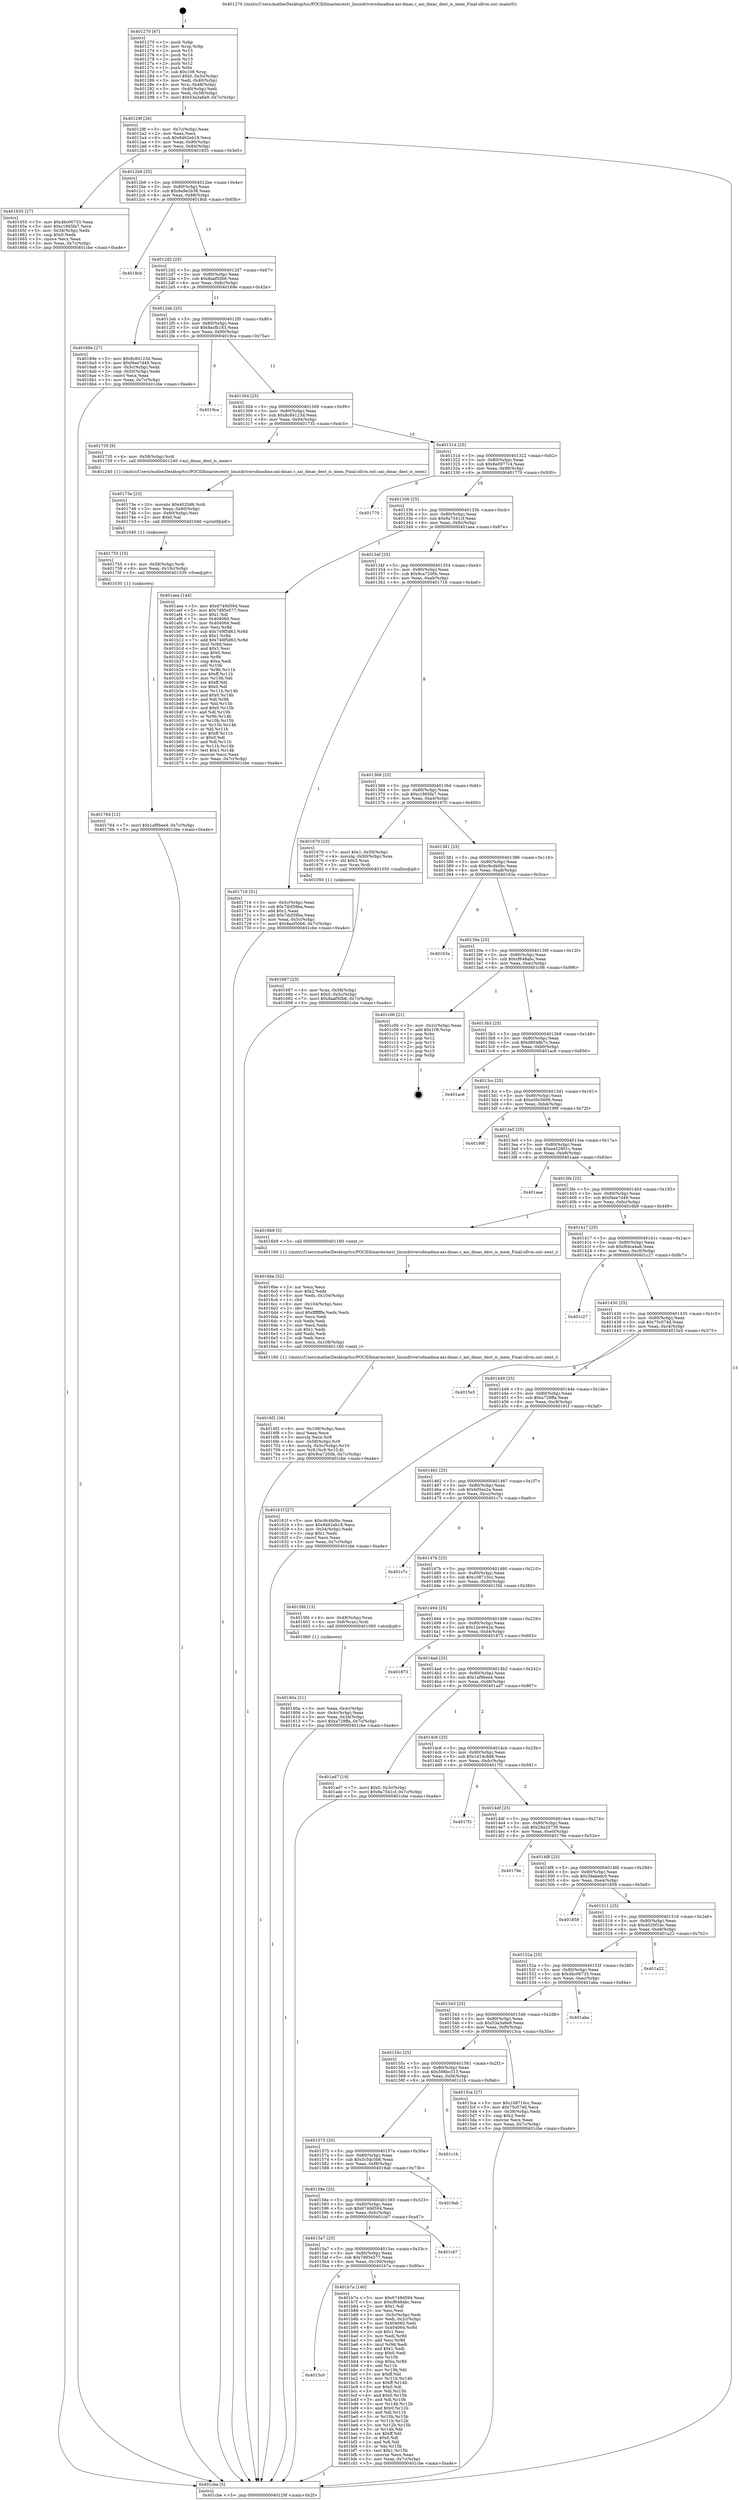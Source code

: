digraph "0x401270" {
  label = "0x401270 (/mnt/c/Users/mathe/Desktop/tcc/POCII/binaries/extr_linuxdriversdmadma-axi-dmac.c_axi_dmac_dest_is_mem_Final-ollvm.out::main(0))"
  labelloc = "t"
  node[shape=record]

  Entry [label="",width=0.3,height=0.3,shape=circle,fillcolor=black,style=filled]
  "0x40129f" [label="{
     0x40129f [26]\l
     | [instrs]\l
     &nbsp;&nbsp;0x40129f \<+3\>: mov -0x7c(%rbp),%eax\l
     &nbsp;&nbsp;0x4012a2 \<+2\>: mov %eax,%ecx\l
     &nbsp;&nbsp;0x4012a4 \<+6\>: sub $0x8462eb18,%ecx\l
     &nbsp;&nbsp;0x4012aa \<+3\>: mov %eax,-0x80(%rbp)\l
     &nbsp;&nbsp;0x4012ad \<+6\>: mov %ecx,-0x84(%rbp)\l
     &nbsp;&nbsp;0x4012b3 \<+6\>: je 0000000000401655 \<main+0x3e5\>\l
  }"]
  "0x401655" [label="{
     0x401655 [27]\l
     | [instrs]\l
     &nbsp;&nbsp;0x401655 \<+5\>: mov $0x4bc06733,%eax\l
     &nbsp;&nbsp;0x40165a \<+5\>: mov $0xc1865fa7,%ecx\l
     &nbsp;&nbsp;0x40165f \<+3\>: mov -0x34(%rbp),%edx\l
     &nbsp;&nbsp;0x401662 \<+3\>: cmp $0x0,%edx\l
     &nbsp;&nbsp;0x401665 \<+3\>: cmove %ecx,%eax\l
     &nbsp;&nbsp;0x401668 \<+3\>: mov %eax,-0x7c(%rbp)\l
     &nbsp;&nbsp;0x40166b \<+5\>: jmp 0000000000401cbe \<main+0xa4e\>\l
  }"]
  "0x4012b9" [label="{
     0x4012b9 [25]\l
     | [instrs]\l
     &nbsp;&nbsp;0x4012b9 \<+5\>: jmp 00000000004012be \<main+0x4e\>\l
     &nbsp;&nbsp;0x4012be \<+3\>: mov -0x80(%rbp),%eax\l
     &nbsp;&nbsp;0x4012c1 \<+5\>: sub $0x8a9e2b38,%eax\l
     &nbsp;&nbsp;0x4012c6 \<+6\>: mov %eax,-0x88(%rbp)\l
     &nbsp;&nbsp;0x4012cc \<+6\>: je 00000000004018cb \<main+0x65b\>\l
  }"]
  Exit [label="",width=0.3,height=0.3,shape=circle,fillcolor=black,style=filled,peripheries=2]
  "0x4018cb" [label="{
     0x4018cb\l
  }", style=dashed]
  "0x4012d2" [label="{
     0x4012d2 [25]\l
     | [instrs]\l
     &nbsp;&nbsp;0x4012d2 \<+5\>: jmp 00000000004012d7 \<main+0x67\>\l
     &nbsp;&nbsp;0x4012d7 \<+3\>: mov -0x80(%rbp),%eax\l
     &nbsp;&nbsp;0x4012da \<+5\>: sub $0x8aaf50b6,%eax\l
     &nbsp;&nbsp;0x4012df \<+6\>: mov %eax,-0x8c(%rbp)\l
     &nbsp;&nbsp;0x4012e5 \<+6\>: je 000000000040169e \<main+0x42e\>\l
  }"]
  "0x4015c0" [label="{
     0x4015c0\l
  }", style=dashed]
  "0x40169e" [label="{
     0x40169e [27]\l
     | [instrs]\l
     &nbsp;&nbsp;0x40169e \<+5\>: mov $0x8c84123d,%eax\l
     &nbsp;&nbsp;0x4016a3 \<+5\>: mov $0xf4ee7d49,%ecx\l
     &nbsp;&nbsp;0x4016a8 \<+3\>: mov -0x5c(%rbp),%edx\l
     &nbsp;&nbsp;0x4016ab \<+3\>: cmp -0x50(%rbp),%edx\l
     &nbsp;&nbsp;0x4016ae \<+3\>: cmovl %ecx,%eax\l
     &nbsp;&nbsp;0x4016b1 \<+3\>: mov %eax,-0x7c(%rbp)\l
     &nbsp;&nbsp;0x4016b4 \<+5\>: jmp 0000000000401cbe \<main+0xa4e\>\l
  }"]
  "0x4012eb" [label="{
     0x4012eb [25]\l
     | [instrs]\l
     &nbsp;&nbsp;0x4012eb \<+5\>: jmp 00000000004012f0 \<main+0x80\>\l
     &nbsp;&nbsp;0x4012f0 \<+3\>: mov -0x80(%rbp),%eax\l
     &nbsp;&nbsp;0x4012f3 \<+5\>: sub $0x8acfb183,%eax\l
     &nbsp;&nbsp;0x4012f8 \<+6\>: mov %eax,-0x90(%rbp)\l
     &nbsp;&nbsp;0x4012fe \<+6\>: je 00000000004019ca \<main+0x75a\>\l
  }"]
  "0x401b7a" [label="{
     0x401b7a [140]\l
     | [instrs]\l
     &nbsp;&nbsp;0x401b7a \<+5\>: mov $0x6749d594,%eax\l
     &nbsp;&nbsp;0x401b7f \<+5\>: mov $0xcf648abc,%ecx\l
     &nbsp;&nbsp;0x401b84 \<+2\>: mov $0x1,%dl\l
     &nbsp;&nbsp;0x401b86 \<+2\>: xor %esi,%esi\l
     &nbsp;&nbsp;0x401b88 \<+3\>: mov -0x3c(%rbp),%edi\l
     &nbsp;&nbsp;0x401b8b \<+3\>: mov %edi,-0x2c(%rbp)\l
     &nbsp;&nbsp;0x401b8e \<+7\>: mov 0x404060,%edi\l
     &nbsp;&nbsp;0x401b95 \<+8\>: mov 0x404064,%r8d\l
     &nbsp;&nbsp;0x401b9d \<+3\>: sub $0x1,%esi\l
     &nbsp;&nbsp;0x401ba0 \<+3\>: mov %edi,%r9d\l
     &nbsp;&nbsp;0x401ba3 \<+3\>: add %esi,%r9d\l
     &nbsp;&nbsp;0x401ba6 \<+4\>: imul %r9d,%edi\l
     &nbsp;&nbsp;0x401baa \<+3\>: and $0x1,%edi\l
     &nbsp;&nbsp;0x401bad \<+3\>: cmp $0x0,%edi\l
     &nbsp;&nbsp;0x401bb0 \<+4\>: sete %r10b\l
     &nbsp;&nbsp;0x401bb4 \<+4\>: cmp $0xa,%r8d\l
     &nbsp;&nbsp;0x401bb8 \<+4\>: setl %r11b\l
     &nbsp;&nbsp;0x401bbc \<+3\>: mov %r10b,%bl\l
     &nbsp;&nbsp;0x401bbf \<+3\>: xor $0xff,%bl\l
     &nbsp;&nbsp;0x401bc2 \<+3\>: mov %r11b,%r14b\l
     &nbsp;&nbsp;0x401bc5 \<+4\>: xor $0xff,%r14b\l
     &nbsp;&nbsp;0x401bc9 \<+3\>: xor $0x0,%dl\l
     &nbsp;&nbsp;0x401bcc \<+3\>: mov %bl,%r15b\l
     &nbsp;&nbsp;0x401bcf \<+4\>: and $0x0,%r15b\l
     &nbsp;&nbsp;0x401bd3 \<+3\>: and %dl,%r10b\l
     &nbsp;&nbsp;0x401bd6 \<+3\>: mov %r14b,%r12b\l
     &nbsp;&nbsp;0x401bd9 \<+4\>: and $0x0,%r12b\l
     &nbsp;&nbsp;0x401bdd \<+3\>: and %dl,%r11b\l
     &nbsp;&nbsp;0x401be0 \<+3\>: or %r10b,%r15b\l
     &nbsp;&nbsp;0x401be3 \<+3\>: or %r11b,%r12b\l
     &nbsp;&nbsp;0x401be6 \<+3\>: xor %r12b,%r15b\l
     &nbsp;&nbsp;0x401be9 \<+3\>: or %r14b,%bl\l
     &nbsp;&nbsp;0x401bec \<+3\>: xor $0xff,%bl\l
     &nbsp;&nbsp;0x401bef \<+3\>: or $0x0,%dl\l
     &nbsp;&nbsp;0x401bf2 \<+2\>: and %dl,%bl\l
     &nbsp;&nbsp;0x401bf4 \<+3\>: or %bl,%r15b\l
     &nbsp;&nbsp;0x401bf7 \<+4\>: test $0x1,%r15b\l
     &nbsp;&nbsp;0x401bfb \<+3\>: cmovne %ecx,%eax\l
     &nbsp;&nbsp;0x401bfe \<+3\>: mov %eax,-0x7c(%rbp)\l
     &nbsp;&nbsp;0x401c01 \<+5\>: jmp 0000000000401cbe \<main+0xa4e\>\l
  }"]
  "0x4019ca" [label="{
     0x4019ca\l
  }", style=dashed]
  "0x401304" [label="{
     0x401304 [25]\l
     | [instrs]\l
     &nbsp;&nbsp;0x401304 \<+5\>: jmp 0000000000401309 \<main+0x99\>\l
     &nbsp;&nbsp;0x401309 \<+3\>: mov -0x80(%rbp),%eax\l
     &nbsp;&nbsp;0x40130c \<+5\>: sub $0x8c84123d,%eax\l
     &nbsp;&nbsp;0x401311 \<+6\>: mov %eax,-0x94(%rbp)\l
     &nbsp;&nbsp;0x401317 \<+6\>: je 0000000000401735 \<main+0x4c5\>\l
  }"]
  "0x4015a7" [label="{
     0x4015a7 [25]\l
     | [instrs]\l
     &nbsp;&nbsp;0x4015a7 \<+5\>: jmp 00000000004015ac \<main+0x33c\>\l
     &nbsp;&nbsp;0x4015ac \<+3\>: mov -0x80(%rbp),%eax\l
     &nbsp;&nbsp;0x4015af \<+5\>: sub $0x7d95e577,%eax\l
     &nbsp;&nbsp;0x4015b4 \<+6\>: mov %eax,-0x100(%rbp)\l
     &nbsp;&nbsp;0x4015ba \<+6\>: je 0000000000401b7a \<main+0x90a\>\l
  }"]
  "0x401735" [label="{
     0x401735 [9]\l
     | [instrs]\l
     &nbsp;&nbsp;0x401735 \<+4\>: mov -0x58(%rbp),%rdi\l
     &nbsp;&nbsp;0x401739 \<+5\>: call 0000000000401240 \<axi_dmac_dest_is_mem\>\l
     | [calls]\l
     &nbsp;&nbsp;0x401240 \{1\} (/mnt/c/Users/mathe/Desktop/tcc/POCII/binaries/extr_linuxdriversdmadma-axi-dmac.c_axi_dmac_dest_is_mem_Final-ollvm.out::axi_dmac_dest_is_mem)\l
  }"]
  "0x40131d" [label="{
     0x40131d [25]\l
     | [instrs]\l
     &nbsp;&nbsp;0x40131d \<+5\>: jmp 0000000000401322 \<main+0xb2\>\l
     &nbsp;&nbsp;0x401322 \<+3\>: mov -0x80(%rbp),%eax\l
     &nbsp;&nbsp;0x401325 \<+5\>: sub $0x8e0977c4,%eax\l
     &nbsp;&nbsp;0x40132a \<+6\>: mov %eax,-0x98(%rbp)\l
     &nbsp;&nbsp;0x401330 \<+6\>: je 0000000000401770 \<main+0x500\>\l
  }"]
  "0x401cb7" [label="{
     0x401cb7\l
  }", style=dashed]
  "0x401770" [label="{
     0x401770\l
  }", style=dashed]
  "0x401336" [label="{
     0x401336 [25]\l
     | [instrs]\l
     &nbsp;&nbsp;0x401336 \<+5\>: jmp 000000000040133b \<main+0xcb\>\l
     &nbsp;&nbsp;0x40133b \<+3\>: mov -0x80(%rbp),%eax\l
     &nbsp;&nbsp;0x40133e \<+5\>: sub $0x9a7541cf,%eax\l
     &nbsp;&nbsp;0x401343 \<+6\>: mov %eax,-0x9c(%rbp)\l
     &nbsp;&nbsp;0x401349 \<+6\>: je 0000000000401aea \<main+0x87a\>\l
  }"]
  "0x40158e" [label="{
     0x40158e [25]\l
     | [instrs]\l
     &nbsp;&nbsp;0x40158e \<+5\>: jmp 0000000000401593 \<main+0x323\>\l
     &nbsp;&nbsp;0x401593 \<+3\>: mov -0x80(%rbp),%eax\l
     &nbsp;&nbsp;0x401596 \<+5\>: sub $0x6749d594,%eax\l
     &nbsp;&nbsp;0x40159b \<+6\>: mov %eax,-0xfc(%rbp)\l
     &nbsp;&nbsp;0x4015a1 \<+6\>: je 0000000000401cb7 \<main+0xa47\>\l
  }"]
  "0x401aea" [label="{
     0x401aea [144]\l
     | [instrs]\l
     &nbsp;&nbsp;0x401aea \<+5\>: mov $0x6749d594,%eax\l
     &nbsp;&nbsp;0x401aef \<+5\>: mov $0x7d95e577,%ecx\l
     &nbsp;&nbsp;0x401af4 \<+2\>: mov $0x1,%dl\l
     &nbsp;&nbsp;0x401af6 \<+7\>: mov 0x404060,%esi\l
     &nbsp;&nbsp;0x401afd \<+7\>: mov 0x404064,%edi\l
     &nbsp;&nbsp;0x401b04 \<+3\>: mov %esi,%r8d\l
     &nbsp;&nbsp;0x401b07 \<+7\>: sub $0x749f5d63,%r8d\l
     &nbsp;&nbsp;0x401b0e \<+4\>: sub $0x1,%r8d\l
     &nbsp;&nbsp;0x401b12 \<+7\>: add $0x749f5d63,%r8d\l
     &nbsp;&nbsp;0x401b19 \<+4\>: imul %r8d,%esi\l
     &nbsp;&nbsp;0x401b1d \<+3\>: and $0x1,%esi\l
     &nbsp;&nbsp;0x401b20 \<+3\>: cmp $0x0,%esi\l
     &nbsp;&nbsp;0x401b23 \<+4\>: sete %r9b\l
     &nbsp;&nbsp;0x401b27 \<+3\>: cmp $0xa,%edi\l
     &nbsp;&nbsp;0x401b2a \<+4\>: setl %r10b\l
     &nbsp;&nbsp;0x401b2e \<+3\>: mov %r9b,%r11b\l
     &nbsp;&nbsp;0x401b31 \<+4\>: xor $0xff,%r11b\l
     &nbsp;&nbsp;0x401b35 \<+3\>: mov %r10b,%bl\l
     &nbsp;&nbsp;0x401b38 \<+3\>: xor $0xff,%bl\l
     &nbsp;&nbsp;0x401b3b \<+3\>: xor $0x0,%dl\l
     &nbsp;&nbsp;0x401b3e \<+3\>: mov %r11b,%r14b\l
     &nbsp;&nbsp;0x401b41 \<+4\>: and $0x0,%r14b\l
     &nbsp;&nbsp;0x401b45 \<+3\>: and %dl,%r9b\l
     &nbsp;&nbsp;0x401b48 \<+3\>: mov %bl,%r15b\l
     &nbsp;&nbsp;0x401b4b \<+4\>: and $0x0,%r15b\l
     &nbsp;&nbsp;0x401b4f \<+3\>: and %dl,%r10b\l
     &nbsp;&nbsp;0x401b52 \<+3\>: or %r9b,%r14b\l
     &nbsp;&nbsp;0x401b55 \<+3\>: or %r10b,%r15b\l
     &nbsp;&nbsp;0x401b58 \<+3\>: xor %r15b,%r14b\l
     &nbsp;&nbsp;0x401b5b \<+3\>: or %bl,%r11b\l
     &nbsp;&nbsp;0x401b5e \<+4\>: xor $0xff,%r11b\l
     &nbsp;&nbsp;0x401b62 \<+3\>: or $0x0,%dl\l
     &nbsp;&nbsp;0x401b65 \<+3\>: and %dl,%r11b\l
     &nbsp;&nbsp;0x401b68 \<+3\>: or %r11b,%r14b\l
     &nbsp;&nbsp;0x401b6b \<+4\>: test $0x1,%r14b\l
     &nbsp;&nbsp;0x401b6f \<+3\>: cmovne %ecx,%eax\l
     &nbsp;&nbsp;0x401b72 \<+3\>: mov %eax,-0x7c(%rbp)\l
     &nbsp;&nbsp;0x401b75 \<+5\>: jmp 0000000000401cbe \<main+0xa4e\>\l
  }"]
  "0x40134f" [label="{
     0x40134f [25]\l
     | [instrs]\l
     &nbsp;&nbsp;0x40134f \<+5\>: jmp 0000000000401354 \<main+0xe4\>\l
     &nbsp;&nbsp;0x401354 \<+3\>: mov -0x80(%rbp),%eax\l
     &nbsp;&nbsp;0x401357 \<+5\>: sub $0x9ca7200b,%eax\l
     &nbsp;&nbsp;0x40135c \<+6\>: mov %eax,-0xa0(%rbp)\l
     &nbsp;&nbsp;0x401362 \<+6\>: je 0000000000401716 \<main+0x4a6\>\l
  }"]
  "0x4019ab" [label="{
     0x4019ab\l
  }", style=dashed]
  "0x401716" [label="{
     0x401716 [31]\l
     | [instrs]\l
     &nbsp;&nbsp;0x401716 \<+3\>: mov -0x5c(%rbp),%eax\l
     &nbsp;&nbsp;0x401719 \<+5\>: sub $0x7dcf39ba,%eax\l
     &nbsp;&nbsp;0x40171e \<+3\>: add $0x1,%eax\l
     &nbsp;&nbsp;0x401721 \<+5\>: add $0x7dcf39ba,%eax\l
     &nbsp;&nbsp;0x401726 \<+3\>: mov %eax,-0x5c(%rbp)\l
     &nbsp;&nbsp;0x401729 \<+7\>: movl $0x8aaf50b6,-0x7c(%rbp)\l
     &nbsp;&nbsp;0x401730 \<+5\>: jmp 0000000000401cbe \<main+0xa4e\>\l
  }"]
  "0x401368" [label="{
     0x401368 [25]\l
     | [instrs]\l
     &nbsp;&nbsp;0x401368 \<+5\>: jmp 000000000040136d \<main+0xfd\>\l
     &nbsp;&nbsp;0x40136d \<+3\>: mov -0x80(%rbp),%eax\l
     &nbsp;&nbsp;0x401370 \<+5\>: sub $0xc1865fa7,%eax\l
     &nbsp;&nbsp;0x401375 \<+6\>: mov %eax,-0xa4(%rbp)\l
     &nbsp;&nbsp;0x40137b \<+6\>: je 0000000000401670 \<main+0x400\>\l
  }"]
  "0x401575" [label="{
     0x401575 [25]\l
     | [instrs]\l
     &nbsp;&nbsp;0x401575 \<+5\>: jmp 000000000040157a \<main+0x30a\>\l
     &nbsp;&nbsp;0x40157a \<+3\>: mov -0x80(%rbp),%eax\l
     &nbsp;&nbsp;0x40157d \<+5\>: sub $0x5c5dc5b6,%eax\l
     &nbsp;&nbsp;0x401582 \<+6\>: mov %eax,-0xf8(%rbp)\l
     &nbsp;&nbsp;0x401588 \<+6\>: je 00000000004019ab \<main+0x73b\>\l
  }"]
  "0x401670" [label="{
     0x401670 [23]\l
     | [instrs]\l
     &nbsp;&nbsp;0x401670 \<+7\>: movl $0x1,-0x50(%rbp)\l
     &nbsp;&nbsp;0x401677 \<+4\>: movslq -0x50(%rbp),%rax\l
     &nbsp;&nbsp;0x40167b \<+4\>: shl $0x3,%rax\l
     &nbsp;&nbsp;0x40167f \<+3\>: mov %rax,%rdi\l
     &nbsp;&nbsp;0x401682 \<+5\>: call 0000000000401050 \<malloc@plt\>\l
     | [calls]\l
     &nbsp;&nbsp;0x401050 \{1\} (unknown)\l
  }"]
  "0x401381" [label="{
     0x401381 [25]\l
     | [instrs]\l
     &nbsp;&nbsp;0x401381 \<+5\>: jmp 0000000000401386 \<main+0x116\>\l
     &nbsp;&nbsp;0x401386 \<+3\>: mov -0x80(%rbp),%eax\l
     &nbsp;&nbsp;0x401389 \<+5\>: sub $0xc9c4b0bc,%eax\l
     &nbsp;&nbsp;0x40138e \<+6\>: mov %eax,-0xa8(%rbp)\l
     &nbsp;&nbsp;0x401394 \<+6\>: je 000000000040163a \<main+0x3ca\>\l
  }"]
  "0x401c1b" [label="{
     0x401c1b\l
  }", style=dashed]
  "0x40163a" [label="{
     0x40163a\l
  }", style=dashed]
  "0x40139a" [label="{
     0x40139a [25]\l
     | [instrs]\l
     &nbsp;&nbsp;0x40139a \<+5\>: jmp 000000000040139f \<main+0x12f\>\l
     &nbsp;&nbsp;0x40139f \<+3\>: mov -0x80(%rbp),%eax\l
     &nbsp;&nbsp;0x4013a2 \<+5\>: sub $0xcf648abc,%eax\l
     &nbsp;&nbsp;0x4013a7 \<+6\>: mov %eax,-0xac(%rbp)\l
     &nbsp;&nbsp;0x4013ad \<+6\>: je 0000000000401c06 \<main+0x996\>\l
  }"]
  "0x401764" [label="{
     0x401764 [12]\l
     | [instrs]\l
     &nbsp;&nbsp;0x401764 \<+7\>: movl $0x1af9bee4,-0x7c(%rbp)\l
     &nbsp;&nbsp;0x40176b \<+5\>: jmp 0000000000401cbe \<main+0xa4e\>\l
  }"]
  "0x401c06" [label="{
     0x401c06 [21]\l
     | [instrs]\l
     &nbsp;&nbsp;0x401c06 \<+3\>: mov -0x2c(%rbp),%eax\l
     &nbsp;&nbsp;0x401c09 \<+7\>: add $0x108,%rsp\l
     &nbsp;&nbsp;0x401c10 \<+1\>: pop %rbx\l
     &nbsp;&nbsp;0x401c11 \<+2\>: pop %r12\l
     &nbsp;&nbsp;0x401c13 \<+2\>: pop %r13\l
     &nbsp;&nbsp;0x401c15 \<+2\>: pop %r14\l
     &nbsp;&nbsp;0x401c17 \<+2\>: pop %r15\l
     &nbsp;&nbsp;0x401c19 \<+1\>: pop %rbp\l
     &nbsp;&nbsp;0x401c1a \<+1\>: ret\l
  }"]
  "0x4013b3" [label="{
     0x4013b3 [25]\l
     | [instrs]\l
     &nbsp;&nbsp;0x4013b3 \<+5\>: jmp 00000000004013b8 \<main+0x148\>\l
     &nbsp;&nbsp;0x4013b8 \<+3\>: mov -0x80(%rbp),%eax\l
     &nbsp;&nbsp;0x4013bb \<+5\>: sub $0xd8048b7c,%eax\l
     &nbsp;&nbsp;0x4013c0 \<+6\>: mov %eax,-0xb0(%rbp)\l
     &nbsp;&nbsp;0x4013c6 \<+6\>: je 0000000000401ac6 \<main+0x856\>\l
  }"]
  "0x401755" [label="{
     0x401755 [15]\l
     | [instrs]\l
     &nbsp;&nbsp;0x401755 \<+4\>: mov -0x58(%rbp),%rdi\l
     &nbsp;&nbsp;0x401759 \<+6\>: mov %eax,-0x10c(%rbp)\l
     &nbsp;&nbsp;0x40175f \<+5\>: call 0000000000401030 \<free@plt\>\l
     | [calls]\l
     &nbsp;&nbsp;0x401030 \{1\} (unknown)\l
  }"]
  "0x401ac6" [label="{
     0x401ac6\l
  }", style=dashed]
  "0x4013cc" [label="{
     0x4013cc [25]\l
     | [instrs]\l
     &nbsp;&nbsp;0x4013cc \<+5\>: jmp 00000000004013d1 \<main+0x161\>\l
     &nbsp;&nbsp;0x4013d1 \<+3\>: mov -0x80(%rbp),%eax\l
     &nbsp;&nbsp;0x4013d4 \<+5\>: sub $0xe50c5606,%eax\l
     &nbsp;&nbsp;0x4013d9 \<+6\>: mov %eax,-0xb4(%rbp)\l
     &nbsp;&nbsp;0x4013df \<+6\>: je 000000000040199f \<main+0x72f\>\l
  }"]
  "0x40173e" [label="{
     0x40173e [23]\l
     | [instrs]\l
     &nbsp;&nbsp;0x40173e \<+10\>: movabs $0x4020d6,%rdi\l
     &nbsp;&nbsp;0x401748 \<+3\>: mov %eax,-0x60(%rbp)\l
     &nbsp;&nbsp;0x40174b \<+3\>: mov -0x60(%rbp),%esi\l
     &nbsp;&nbsp;0x40174e \<+2\>: mov $0x0,%al\l
     &nbsp;&nbsp;0x401750 \<+5\>: call 0000000000401040 \<printf@plt\>\l
     | [calls]\l
     &nbsp;&nbsp;0x401040 \{1\} (unknown)\l
  }"]
  "0x40199f" [label="{
     0x40199f\l
  }", style=dashed]
  "0x4013e5" [label="{
     0x4013e5 [25]\l
     | [instrs]\l
     &nbsp;&nbsp;0x4013e5 \<+5\>: jmp 00000000004013ea \<main+0x17a\>\l
     &nbsp;&nbsp;0x4013ea \<+3\>: mov -0x80(%rbp),%eax\l
     &nbsp;&nbsp;0x4013ed \<+5\>: sub $0xea52801c,%eax\l
     &nbsp;&nbsp;0x4013f2 \<+6\>: mov %eax,-0xb8(%rbp)\l
     &nbsp;&nbsp;0x4013f8 \<+6\>: je 0000000000401aae \<main+0x83e\>\l
  }"]
  "0x4016f2" [label="{
     0x4016f2 [36]\l
     | [instrs]\l
     &nbsp;&nbsp;0x4016f2 \<+6\>: mov -0x108(%rbp),%ecx\l
     &nbsp;&nbsp;0x4016f8 \<+3\>: imul %eax,%ecx\l
     &nbsp;&nbsp;0x4016fb \<+3\>: movslq %ecx,%r8\l
     &nbsp;&nbsp;0x4016fe \<+4\>: mov -0x58(%rbp),%r9\l
     &nbsp;&nbsp;0x401702 \<+4\>: movslq -0x5c(%rbp),%r10\l
     &nbsp;&nbsp;0x401706 \<+4\>: mov %r8,(%r9,%r10,8)\l
     &nbsp;&nbsp;0x40170a \<+7\>: movl $0x9ca7200b,-0x7c(%rbp)\l
     &nbsp;&nbsp;0x401711 \<+5\>: jmp 0000000000401cbe \<main+0xa4e\>\l
  }"]
  "0x401aae" [label="{
     0x401aae\l
  }", style=dashed]
  "0x4013fe" [label="{
     0x4013fe [25]\l
     | [instrs]\l
     &nbsp;&nbsp;0x4013fe \<+5\>: jmp 0000000000401403 \<main+0x193\>\l
     &nbsp;&nbsp;0x401403 \<+3\>: mov -0x80(%rbp),%eax\l
     &nbsp;&nbsp;0x401406 \<+5\>: sub $0xf4ee7d49,%eax\l
     &nbsp;&nbsp;0x40140b \<+6\>: mov %eax,-0xbc(%rbp)\l
     &nbsp;&nbsp;0x401411 \<+6\>: je 00000000004016b9 \<main+0x449\>\l
  }"]
  "0x4016be" [label="{
     0x4016be [52]\l
     | [instrs]\l
     &nbsp;&nbsp;0x4016be \<+2\>: xor %ecx,%ecx\l
     &nbsp;&nbsp;0x4016c0 \<+5\>: mov $0x2,%edx\l
     &nbsp;&nbsp;0x4016c5 \<+6\>: mov %edx,-0x104(%rbp)\l
     &nbsp;&nbsp;0x4016cb \<+1\>: cltd\l
     &nbsp;&nbsp;0x4016cc \<+6\>: mov -0x104(%rbp),%esi\l
     &nbsp;&nbsp;0x4016d2 \<+2\>: idiv %esi\l
     &nbsp;&nbsp;0x4016d4 \<+6\>: imul $0xfffffffe,%edx,%edx\l
     &nbsp;&nbsp;0x4016da \<+2\>: mov %ecx,%edi\l
     &nbsp;&nbsp;0x4016dc \<+2\>: sub %edx,%edi\l
     &nbsp;&nbsp;0x4016de \<+2\>: mov %ecx,%edx\l
     &nbsp;&nbsp;0x4016e0 \<+3\>: sub $0x1,%edx\l
     &nbsp;&nbsp;0x4016e3 \<+2\>: add %edx,%edi\l
     &nbsp;&nbsp;0x4016e5 \<+2\>: sub %edi,%ecx\l
     &nbsp;&nbsp;0x4016e7 \<+6\>: mov %ecx,-0x108(%rbp)\l
     &nbsp;&nbsp;0x4016ed \<+5\>: call 0000000000401160 \<next_i\>\l
     | [calls]\l
     &nbsp;&nbsp;0x401160 \{1\} (/mnt/c/Users/mathe/Desktop/tcc/POCII/binaries/extr_linuxdriversdmadma-axi-dmac.c_axi_dmac_dest_is_mem_Final-ollvm.out::next_i)\l
  }"]
  "0x4016b9" [label="{
     0x4016b9 [5]\l
     | [instrs]\l
     &nbsp;&nbsp;0x4016b9 \<+5\>: call 0000000000401160 \<next_i\>\l
     | [calls]\l
     &nbsp;&nbsp;0x401160 \{1\} (/mnt/c/Users/mathe/Desktop/tcc/POCII/binaries/extr_linuxdriversdmadma-axi-dmac.c_axi_dmac_dest_is_mem_Final-ollvm.out::next_i)\l
  }"]
  "0x401417" [label="{
     0x401417 [25]\l
     | [instrs]\l
     &nbsp;&nbsp;0x401417 \<+5\>: jmp 000000000040141c \<main+0x1ac\>\l
     &nbsp;&nbsp;0x40141c \<+3\>: mov -0x80(%rbp),%eax\l
     &nbsp;&nbsp;0x40141f \<+5\>: sub $0xf64ca4a6,%eax\l
     &nbsp;&nbsp;0x401424 \<+6\>: mov %eax,-0xc0(%rbp)\l
     &nbsp;&nbsp;0x40142a \<+6\>: je 0000000000401c27 \<main+0x9b7\>\l
  }"]
  "0x401687" [label="{
     0x401687 [23]\l
     | [instrs]\l
     &nbsp;&nbsp;0x401687 \<+4\>: mov %rax,-0x58(%rbp)\l
     &nbsp;&nbsp;0x40168b \<+7\>: movl $0x0,-0x5c(%rbp)\l
     &nbsp;&nbsp;0x401692 \<+7\>: movl $0x8aaf50b6,-0x7c(%rbp)\l
     &nbsp;&nbsp;0x401699 \<+5\>: jmp 0000000000401cbe \<main+0xa4e\>\l
  }"]
  "0x401c27" [label="{
     0x401c27\l
  }", style=dashed]
  "0x401430" [label="{
     0x401430 [25]\l
     | [instrs]\l
     &nbsp;&nbsp;0x401430 \<+5\>: jmp 0000000000401435 \<main+0x1c5\>\l
     &nbsp;&nbsp;0x401435 \<+3\>: mov -0x80(%rbp),%eax\l
     &nbsp;&nbsp;0x401438 \<+5\>: sub $0x75c074d,%eax\l
     &nbsp;&nbsp;0x40143d \<+6\>: mov %eax,-0xc4(%rbp)\l
     &nbsp;&nbsp;0x401443 \<+6\>: je 00000000004015e5 \<main+0x375\>\l
  }"]
  "0x40160a" [label="{
     0x40160a [21]\l
     | [instrs]\l
     &nbsp;&nbsp;0x40160a \<+3\>: mov %eax,-0x4c(%rbp)\l
     &nbsp;&nbsp;0x40160d \<+3\>: mov -0x4c(%rbp),%eax\l
     &nbsp;&nbsp;0x401610 \<+3\>: mov %eax,-0x34(%rbp)\l
     &nbsp;&nbsp;0x401613 \<+7\>: movl $0xa729ffa,-0x7c(%rbp)\l
     &nbsp;&nbsp;0x40161a \<+5\>: jmp 0000000000401cbe \<main+0xa4e\>\l
  }"]
  "0x4015e5" [label="{
     0x4015e5\l
  }", style=dashed]
  "0x401449" [label="{
     0x401449 [25]\l
     | [instrs]\l
     &nbsp;&nbsp;0x401449 \<+5\>: jmp 000000000040144e \<main+0x1de\>\l
     &nbsp;&nbsp;0x40144e \<+3\>: mov -0x80(%rbp),%eax\l
     &nbsp;&nbsp;0x401451 \<+5\>: sub $0xa729ffa,%eax\l
     &nbsp;&nbsp;0x401456 \<+6\>: mov %eax,-0xc8(%rbp)\l
     &nbsp;&nbsp;0x40145c \<+6\>: je 000000000040161f \<main+0x3af\>\l
  }"]
  "0x401270" [label="{
     0x401270 [47]\l
     | [instrs]\l
     &nbsp;&nbsp;0x401270 \<+1\>: push %rbp\l
     &nbsp;&nbsp;0x401271 \<+3\>: mov %rsp,%rbp\l
     &nbsp;&nbsp;0x401274 \<+2\>: push %r15\l
     &nbsp;&nbsp;0x401276 \<+2\>: push %r14\l
     &nbsp;&nbsp;0x401278 \<+2\>: push %r13\l
     &nbsp;&nbsp;0x40127a \<+2\>: push %r12\l
     &nbsp;&nbsp;0x40127c \<+1\>: push %rbx\l
     &nbsp;&nbsp;0x40127d \<+7\>: sub $0x108,%rsp\l
     &nbsp;&nbsp;0x401284 \<+7\>: movl $0x0,-0x3c(%rbp)\l
     &nbsp;&nbsp;0x40128b \<+3\>: mov %edi,-0x40(%rbp)\l
     &nbsp;&nbsp;0x40128e \<+4\>: mov %rsi,-0x48(%rbp)\l
     &nbsp;&nbsp;0x401292 \<+3\>: mov -0x40(%rbp),%edi\l
     &nbsp;&nbsp;0x401295 \<+3\>: mov %edi,-0x38(%rbp)\l
     &nbsp;&nbsp;0x401298 \<+7\>: movl $0x53a3a6e9,-0x7c(%rbp)\l
  }"]
  "0x40161f" [label="{
     0x40161f [27]\l
     | [instrs]\l
     &nbsp;&nbsp;0x40161f \<+5\>: mov $0xc9c4b0bc,%eax\l
     &nbsp;&nbsp;0x401624 \<+5\>: mov $0x8462eb18,%ecx\l
     &nbsp;&nbsp;0x401629 \<+3\>: mov -0x34(%rbp),%edx\l
     &nbsp;&nbsp;0x40162c \<+3\>: cmp $0x1,%edx\l
     &nbsp;&nbsp;0x40162f \<+3\>: cmovl %ecx,%eax\l
     &nbsp;&nbsp;0x401632 \<+3\>: mov %eax,-0x7c(%rbp)\l
     &nbsp;&nbsp;0x401635 \<+5\>: jmp 0000000000401cbe \<main+0xa4e\>\l
  }"]
  "0x401462" [label="{
     0x401462 [25]\l
     | [instrs]\l
     &nbsp;&nbsp;0x401462 \<+5\>: jmp 0000000000401467 \<main+0x1f7\>\l
     &nbsp;&nbsp;0x401467 \<+3\>: mov -0x80(%rbp),%eax\l
     &nbsp;&nbsp;0x40146a \<+5\>: sub $0xb05ec2a,%eax\l
     &nbsp;&nbsp;0x40146f \<+6\>: mov %eax,-0xcc(%rbp)\l
     &nbsp;&nbsp;0x401475 \<+6\>: je 0000000000401c7c \<main+0xa0c\>\l
  }"]
  "0x401cbe" [label="{
     0x401cbe [5]\l
     | [instrs]\l
     &nbsp;&nbsp;0x401cbe \<+5\>: jmp 000000000040129f \<main+0x2f\>\l
  }"]
  "0x401c7c" [label="{
     0x401c7c\l
  }", style=dashed]
  "0x40147b" [label="{
     0x40147b [25]\l
     | [instrs]\l
     &nbsp;&nbsp;0x40147b \<+5\>: jmp 0000000000401480 \<main+0x210\>\l
     &nbsp;&nbsp;0x401480 \<+3\>: mov -0x80(%rbp),%eax\l
     &nbsp;&nbsp;0x401483 \<+5\>: sub $0x108710cc,%eax\l
     &nbsp;&nbsp;0x401488 \<+6\>: mov %eax,-0xd0(%rbp)\l
     &nbsp;&nbsp;0x40148e \<+6\>: je 00000000004015fd \<main+0x38d\>\l
  }"]
  "0x40155c" [label="{
     0x40155c [25]\l
     | [instrs]\l
     &nbsp;&nbsp;0x40155c \<+5\>: jmp 0000000000401561 \<main+0x2f1\>\l
     &nbsp;&nbsp;0x401561 \<+3\>: mov -0x80(%rbp),%eax\l
     &nbsp;&nbsp;0x401564 \<+5\>: sub $0x598bc313,%eax\l
     &nbsp;&nbsp;0x401569 \<+6\>: mov %eax,-0xf4(%rbp)\l
     &nbsp;&nbsp;0x40156f \<+6\>: je 0000000000401c1b \<main+0x9ab\>\l
  }"]
  "0x4015fd" [label="{
     0x4015fd [13]\l
     | [instrs]\l
     &nbsp;&nbsp;0x4015fd \<+4\>: mov -0x48(%rbp),%rax\l
     &nbsp;&nbsp;0x401601 \<+4\>: mov 0x8(%rax),%rdi\l
     &nbsp;&nbsp;0x401605 \<+5\>: call 0000000000401060 \<atoi@plt\>\l
     | [calls]\l
     &nbsp;&nbsp;0x401060 \{1\} (unknown)\l
  }"]
  "0x401494" [label="{
     0x401494 [25]\l
     | [instrs]\l
     &nbsp;&nbsp;0x401494 \<+5\>: jmp 0000000000401499 \<main+0x229\>\l
     &nbsp;&nbsp;0x401499 \<+3\>: mov -0x80(%rbp),%eax\l
     &nbsp;&nbsp;0x40149c \<+5\>: sub $0x12e4642a,%eax\l
     &nbsp;&nbsp;0x4014a1 \<+6\>: mov %eax,-0xd4(%rbp)\l
     &nbsp;&nbsp;0x4014a7 \<+6\>: je 0000000000401873 \<main+0x603\>\l
  }"]
  "0x4015ca" [label="{
     0x4015ca [27]\l
     | [instrs]\l
     &nbsp;&nbsp;0x4015ca \<+5\>: mov $0x108710cc,%eax\l
     &nbsp;&nbsp;0x4015cf \<+5\>: mov $0x75c074d,%ecx\l
     &nbsp;&nbsp;0x4015d4 \<+3\>: mov -0x38(%rbp),%edx\l
     &nbsp;&nbsp;0x4015d7 \<+3\>: cmp $0x2,%edx\l
     &nbsp;&nbsp;0x4015da \<+3\>: cmovne %ecx,%eax\l
     &nbsp;&nbsp;0x4015dd \<+3\>: mov %eax,-0x7c(%rbp)\l
     &nbsp;&nbsp;0x4015e0 \<+5\>: jmp 0000000000401cbe \<main+0xa4e\>\l
  }"]
  "0x401873" [label="{
     0x401873\l
  }", style=dashed]
  "0x4014ad" [label="{
     0x4014ad [25]\l
     | [instrs]\l
     &nbsp;&nbsp;0x4014ad \<+5\>: jmp 00000000004014b2 \<main+0x242\>\l
     &nbsp;&nbsp;0x4014b2 \<+3\>: mov -0x80(%rbp),%eax\l
     &nbsp;&nbsp;0x4014b5 \<+5\>: sub $0x1af9bee4,%eax\l
     &nbsp;&nbsp;0x4014ba \<+6\>: mov %eax,-0xd8(%rbp)\l
     &nbsp;&nbsp;0x4014c0 \<+6\>: je 0000000000401ad7 \<main+0x867\>\l
  }"]
  "0x401543" [label="{
     0x401543 [25]\l
     | [instrs]\l
     &nbsp;&nbsp;0x401543 \<+5\>: jmp 0000000000401548 \<main+0x2d8\>\l
     &nbsp;&nbsp;0x401548 \<+3\>: mov -0x80(%rbp),%eax\l
     &nbsp;&nbsp;0x40154b \<+5\>: sub $0x53a3a6e9,%eax\l
     &nbsp;&nbsp;0x401550 \<+6\>: mov %eax,-0xf0(%rbp)\l
     &nbsp;&nbsp;0x401556 \<+6\>: je 00000000004015ca \<main+0x35a\>\l
  }"]
  "0x401ad7" [label="{
     0x401ad7 [19]\l
     | [instrs]\l
     &nbsp;&nbsp;0x401ad7 \<+7\>: movl $0x0,-0x3c(%rbp)\l
     &nbsp;&nbsp;0x401ade \<+7\>: movl $0x9a7541cf,-0x7c(%rbp)\l
     &nbsp;&nbsp;0x401ae5 \<+5\>: jmp 0000000000401cbe \<main+0xa4e\>\l
  }"]
  "0x4014c6" [label="{
     0x4014c6 [25]\l
     | [instrs]\l
     &nbsp;&nbsp;0x4014c6 \<+5\>: jmp 00000000004014cb \<main+0x25b\>\l
     &nbsp;&nbsp;0x4014cb \<+3\>: mov -0x80(%rbp),%eax\l
     &nbsp;&nbsp;0x4014ce \<+5\>: sub $0x1d14c8d8,%eax\l
     &nbsp;&nbsp;0x4014d3 \<+6\>: mov %eax,-0xdc(%rbp)\l
     &nbsp;&nbsp;0x4014d9 \<+6\>: je 00000000004017f1 \<main+0x581\>\l
  }"]
  "0x401aba" [label="{
     0x401aba\l
  }", style=dashed]
  "0x4017f1" [label="{
     0x4017f1\l
  }", style=dashed]
  "0x4014df" [label="{
     0x4014df [25]\l
     | [instrs]\l
     &nbsp;&nbsp;0x4014df \<+5\>: jmp 00000000004014e4 \<main+0x274\>\l
     &nbsp;&nbsp;0x4014e4 \<+3\>: mov -0x80(%rbp),%eax\l
     &nbsp;&nbsp;0x4014e7 \<+5\>: sub $0x28a20739,%eax\l
     &nbsp;&nbsp;0x4014ec \<+6\>: mov %eax,-0xe0(%rbp)\l
     &nbsp;&nbsp;0x4014f2 \<+6\>: je 000000000040179e \<main+0x52e\>\l
  }"]
  "0x40152a" [label="{
     0x40152a [25]\l
     | [instrs]\l
     &nbsp;&nbsp;0x40152a \<+5\>: jmp 000000000040152f \<main+0x2bf\>\l
     &nbsp;&nbsp;0x40152f \<+3\>: mov -0x80(%rbp),%eax\l
     &nbsp;&nbsp;0x401532 \<+5\>: sub $0x4bc06733,%eax\l
     &nbsp;&nbsp;0x401537 \<+6\>: mov %eax,-0xec(%rbp)\l
     &nbsp;&nbsp;0x40153d \<+6\>: je 0000000000401aba \<main+0x84a\>\l
  }"]
  "0x40179e" [label="{
     0x40179e\l
  }", style=dashed]
  "0x4014f8" [label="{
     0x4014f8 [25]\l
     | [instrs]\l
     &nbsp;&nbsp;0x4014f8 \<+5\>: jmp 00000000004014fd \<main+0x28d\>\l
     &nbsp;&nbsp;0x4014fd \<+3\>: mov -0x80(%rbp),%eax\l
     &nbsp;&nbsp;0x401500 \<+5\>: sub $0x39abedc0,%eax\l
     &nbsp;&nbsp;0x401505 \<+6\>: mov %eax,-0xe4(%rbp)\l
     &nbsp;&nbsp;0x40150b \<+6\>: je 0000000000401858 \<main+0x5e8\>\l
  }"]
  "0x401a22" [label="{
     0x401a22\l
  }", style=dashed]
  "0x401858" [label="{
     0x401858\l
  }", style=dashed]
  "0x401511" [label="{
     0x401511 [25]\l
     | [instrs]\l
     &nbsp;&nbsp;0x401511 \<+5\>: jmp 0000000000401516 \<main+0x2a6\>\l
     &nbsp;&nbsp;0x401516 \<+3\>: mov -0x80(%rbp),%eax\l
     &nbsp;&nbsp;0x401519 \<+5\>: sub $0x4020f1bc,%eax\l
     &nbsp;&nbsp;0x40151e \<+6\>: mov %eax,-0xe8(%rbp)\l
     &nbsp;&nbsp;0x401524 \<+6\>: je 0000000000401a22 \<main+0x7b2\>\l
  }"]
  Entry -> "0x401270" [label=" 1"]
  "0x40129f" -> "0x401655" [label=" 1"]
  "0x40129f" -> "0x4012b9" [label=" 13"]
  "0x401c06" -> Exit [label=" 1"]
  "0x4012b9" -> "0x4018cb" [label=" 0"]
  "0x4012b9" -> "0x4012d2" [label=" 13"]
  "0x401b7a" -> "0x401cbe" [label=" 1"]
  "0x4012d2" -> "0x40169e" [label=" 2"]
  "0x4012d2" -> "0x4012eb" [label=" 11"]
  "0x4015a7" -> "0x4015c0" [label=" 0"]
  "0x4012eb" -> "0x4019ca" [label=" 0"]
  "0x4012eb" -> "0x401304" [label=" 11"]
  "0x4015a7" -> "0x401b7a" [label=" 1"]
  "0x401304" -> "0x401735" [label=" 1"]
  "0x401304" -> "0x40131d" [label=" 10"]
  "0x40158e" -> "0x4015a7" [label=" 1"]
  "0x40131d" -> "0x401770" [label=" 0"]
  "0x40131d" -> "0x401336" [label=" 10"]
  "0x40158e" -> "0x401cb7" [label=" 0"]
  "0x401336" -> "0x401aea" [label=" 1"]
  "0x401336" -> "0x40134f" [label=" 9"]
  "0x401575" -> "0x40158e" [label=" 1"]
  "0x40134f" -> "0x401716" [label=" 1"]
  "0x40134f" -> "0x401368" [label=" 8"]
  "0x401575" -> "0x4019ab" [label=" 0"]
  "0x401368" -> "0x401670" [label=" 1"]
  "0x401368" -> "0x401381" [label=" 7"]
  "0x40155c" -> "0x401575" [label=" 1"]
  "0x401381" -> "0x40163a" [label=" 0"]
  "0x401381" -> "0x40139a" [label=" 7"]
  "0x40155c" -> "0x401c1b" [label=" 0"]
  "0x40139a" -> "0x401c06" [label=" 1"]
  "0x40139a" -> "0x4013b3" [label=" 6"]
  "0x401aea" -> "0x401cbe" [label=" 1"]
  "0x4013b3" -> "0x401ac6" [label=" 0"]
  "0x4013b3" -> "0x4013cc" [label=" 6"]
  "0x401ad7" -> "0x401cbe" [label=" 1"]
  "0x4013cc" -> "0x40199f" [label=" 0"]
  "0x4013cc" -> "0x4013e5" [label=" 6"]
  "0x401764" -> "0x401cbe" [label=" 1"]
  "0x4013e5" -> "0x401aae" [label=" 0"]
  "0x4013e5" -> "0x4013fe" [label=" 6"]
  "0x401755" -> "0x401764" [label=" 1"]
  "0x4013fe" -> "0x4016b9" [label=" 1"]
  "0x4013fe" -> "0x401417" [label=" 5"]
  "0x40173e" -> "0x401755" [label=" 1"]
  "0x401417" -> "0x401c27" [label=" 0"]
  "0x401417" -> "0x401430" [label=" 5"]
  "0x401735" -> "0x40173e" [label=" 1"]
  "0x401430" -> "0x4015e5" [label=" 0"]
  "0x401430" -> "0x401449" [label=" 5"]
  "0x401716" -> "0x401cbe" [label=" 1"]
  "0x401449" -> "0x40161f" [label=" 1"]
  "0x401449" -> "0x401462" [label=" 4"]
  "0x4016f2" -> "0x401cbe" [label=" 1"]
  "0x401462" -> "0x401c7c" [label=" 0"]
  "0x401462" -> "0x40147b" [label=" 4"]
  "0x4016be" -> "0x4016f2" [label=" 1"]
  "0x40147b" -> "0x4015fd" [label=" 1"]
  "0x40147b" -> "0x401494" [label=" 3"]
  "0x4016b9" -> "0x4016be" [label=" 1"]
  "0x401494" -> "0x401873" [label=" 0"]
  "0x401494" -> "0x4014ad" [label=" 3"]
  "0x40169e" -> "0x401cbe" [label=" 2"]
  "0x4014ad" -> "0x401ad7" [label=" 1"]
  "0x4014ad" -> "0x4014c6" [label=" 2"]
  "0x401670" -> "0x401687" [label=" 1"]
  "0x4014c6" -> "0x4017f1" [label=" 0"]
  "0x4014c6" -> "0x4014df" [label=" 2"]
  "0x401655" -> "0x401cbe" [label=" 1"]
  "0x4014df" -> "0x40179e" [label=" 0"]
  "0x4014df" -> "0x4014f8" [label=" 2"]
  "0x40160a" -> "0x401cbe" [label=" 1"]
  "0x4014f8" -> "0x401858" [label=" 0"]
  "0x4014f8" -> "0x401511" [label=" 2"]
  "0x4015fd" -> "0x40160a" [label=" 1"]
  "0x401511" -> "0x401a22" [label=" 0"]
  "0x401511" -> "0x40152a" [label=" 2"]
  "0x40161f" -> "0x401cbe" [label=" 1"]
  "0x40152a" -> "0x401aba" [label=" 0"]
  "0x40152a" -> "0x401543" [label=" 2"]
  "0x401687" -> "0x401cbe" [label=" 1"]
  "0x401543" -> "0x4015ca" [label=" 1"]
  "0x401543" -> "0x40155c" [label=" 1"]
  "0x4015ca" -> "0x401cbe" [label=" 1"]
  "0x401270" -> "0x40129f" [label=" 1"]
  "0x401cbe" -> "0x40129f" [label=" 13"]
}
